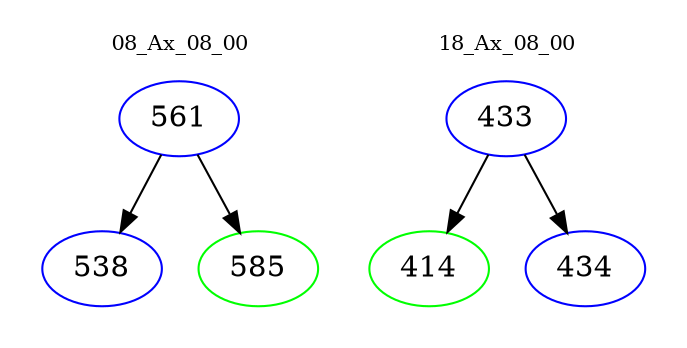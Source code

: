 digraph{
subgraph cluster_0 {
color = white
label = "08_Ax_08_00";
fontsize=10;
T0_561 [label="561", color="blue"]
T0_561 -> T0_538 [color="black"]
T0_538 [label="538", color="blue"]
T0_561 -> T0_585 [color="black"]
T0_585 [label="585", color="green"]
}
subgraph cluster_1 {
color = white
label = "18_Ax_08_00";
fontsize=10;
T1_433 [label="433", color="blue"]
T1_433 -> T1_414 [color="black"]
T1_414 [label="414", color="green"]
T1_433 -> T1_434 [color="black"]
T1_434 [label="434", color="blue"]
}
}
